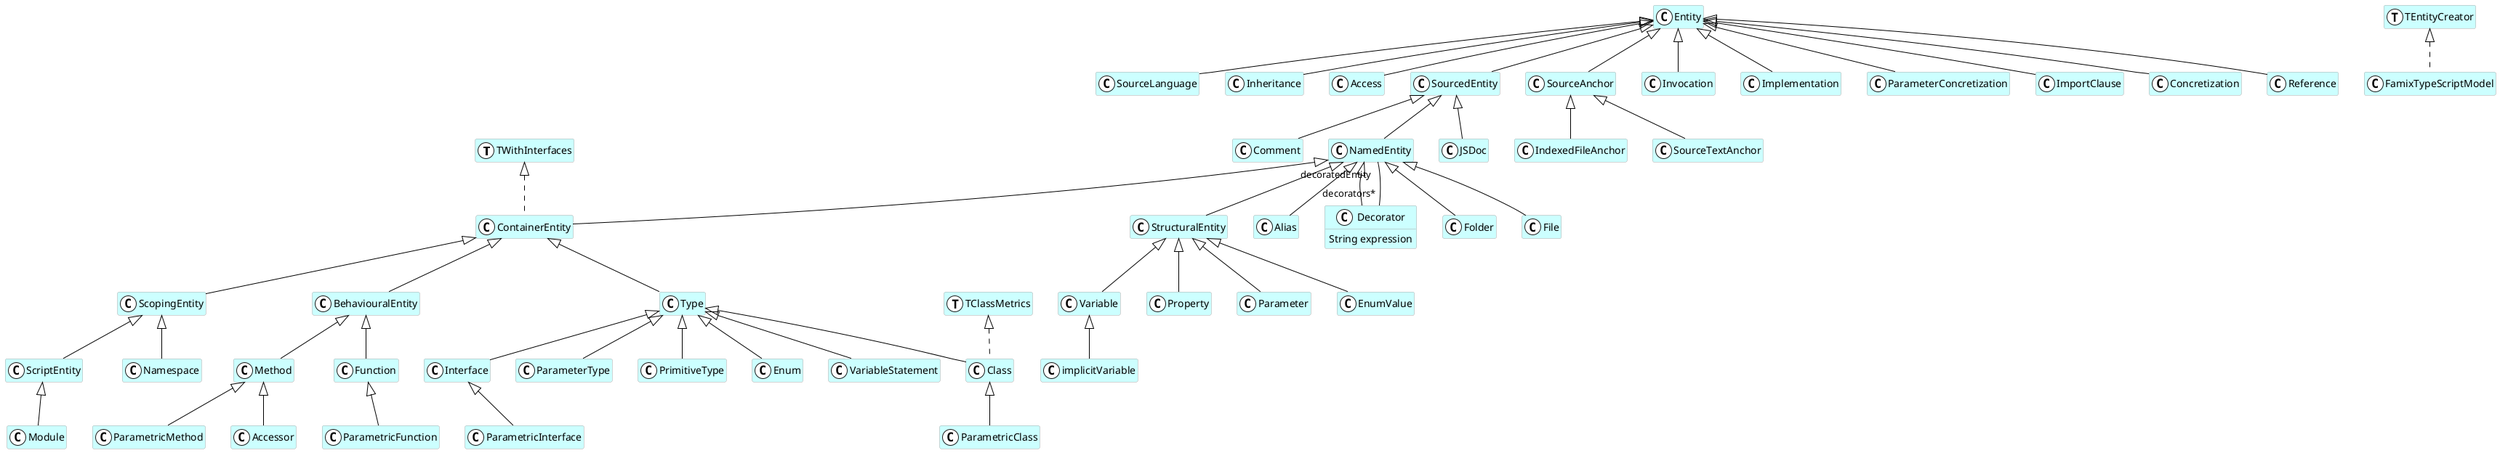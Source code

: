 @startumlhide empty membersskinparam class {  BackgroundColor white  ArrowColor black  BorderColor darkGray}class TWithInterfaces <<(T,white)>> #CCFFFF {}class TEntityCreator <<(T,white)>> #CCFFFF {}class ParametricClass <<(C,white)>> #CCFFFF {}class IndexedFileAnchor <<(C,white)>> #CCFFFF {}class ContainerEntity <<(C,white)>> #CCFFFF {}class SourceLanguage <<(C,white)>> #CCFFFF {}class Inheritance <<(C,white)>> #CCFFFF {}class ScopingEntity <<(C,white)>> #CCFFFF {}class Module <<(C,white)>> #CCFFFF {}class Entity <<(C,white)>> #CCFFFF {}class Interface <<(C,white)>> #CCFFFF {}class FamixTypeScriptModel <<(C,white)>> #CCFFFF {}class ParameterType <<(C,white)>> #CCFFFF {}class Access <<(C,white)>> #CCFFFF {}class Comment <<(C,white)>> #CCFFFF {}class TClassMetrics <<(T,white)>> #CCFFFF {}class Variable <<(C,white)>> #CCFFFF {}class PrimitiveType <<(C,white)>> #CCFFFF {}class SourcedEntity <<(C,white)>> #CCFFFF {}class ScriptEntity <<(C,white)>> #CCFFFF {}class SourceAnchor <<(C,white)>> #CCFFFF {}class Property <<(C,white)>> #CCFFFF {}class Enum <<(C,white)>> #CCFFFF {}class ParametricMethod <<(C,white)>> #CCFFFF {}class BehaviouralEntity <<(C,white)>> #CCFFFF {}class NamedEntity <<(C,white)>> #CCFFFF {}class VariableStatement <<(C,white)>> #CCFFFF {}class StructuralEntity <<(C,white)>> #CCFFFF {}class Invocation <<(C,white)>> #CCFFFF {}class JSDoc <<(C,white)>> #CCFFFF {}class Implementation <<(C,white)>> #CCFFFF {}class Class <<(C,white)>> #CCFFFF {}class Method <<(C,white)>> #CCFFFF {}class Type <<(C,white)>> #CCFFFF {}class ParameterConcretization <<(C,white)>> #CCFFFF {}class Alias <<(C,white)>> #CCFFFF {}class ImportClause <<(C,white)>> #CCFFFF {}class Accessor <<(C,white)>> #CCFFFF {}class Decorator <<(C,white)>> #CCFFFF {  String expression}class Function <<(C,white)>> #CCFFFF {}class Folder <<(C,white)>> #CCFFFF {}class ParametricFunction <<(C,white)>> #CCFFFF {}class File <<(C,white)>> #CCFFFF {}class Namespace <<(C,white)>> #CCFFFF {}class implicitVariable <<(C,white)>> #CCFFFF {}class Parameter <<(C,white)>> #CCFFFF {}class Concretization <<(C,white)>> #CCFFFF {}class ParametricInterface <<(C,white)>> #CCFFFF {}class Reference <<(C,white)>> #CCFFFF {}class EnumValue <<(C,white)>> #CCFFFF {}class SourceTextAnchor <<(C,white)>> #CCFFFF {}Class <|-- ParametricClassNamedEntity <|-- ContainerEntityContainerEntity <|-- ScopingEntityScriptEntity <|-- ModuleSourceAnchor <|-- IndexedFileAnchorEntity <|-- SourceLanguageEntity <|-- InheritanceType <|-- InterfaceType <|-- ParameterTypeEntity <|-- AccessSourcedEntity <|-- CommentStructuralEntity <|-- VariableType <|-- PrimitiveTypeEntity <|-- SourcedEntityScopingEntity <|-- ScriptEntityEntity <|-- SourceAnchorStructuralEntity <|-- PropertyType <|-- EnumMethod <|-- ParametricMethodContainerEntity <|-- BehaviouralEntityType <|-- VariableStatementEntity <|-- InvocationNamedEntity <|-- StructuralEntitySourcedEntity <|-- NamedEntityEntity <|-- ImplementationSourcedEntity <|-- JSDocType <|-- ClassBehaviouralEntity <|-- MethodEntity <|-- ParameterConcretizationContainerEntity <|-- TypeNamedEntity <|-- AliasMethod <|-- AccessorEntity <|-- ImportClauseNamedEntity <|-- DecoratorBehaviouralEntity <|-- FunctionFunction <|-- ParametricFunctionNamedEntity <|-- FolderNamedEntity <|-- FileScopingEntity <|-- NamespaceInterface <|-- ParametricInterfaceEntity <|-- ReferenceEntity <|-- ConcretizationStructuralEntity <|-- ParameterVariable <|-- implicitVariableStructuralEntity <|-- EnumValueSourceAnchor <|-- SourceTextAnchorTWithInterfaces <|.. ContainerEntityTEntityCreator <|.. FamixTypeScriptModelTClassMetrics <|.. ClassNamedEntity "decoratedEntity" -- "decorators*" Decorator@enduml